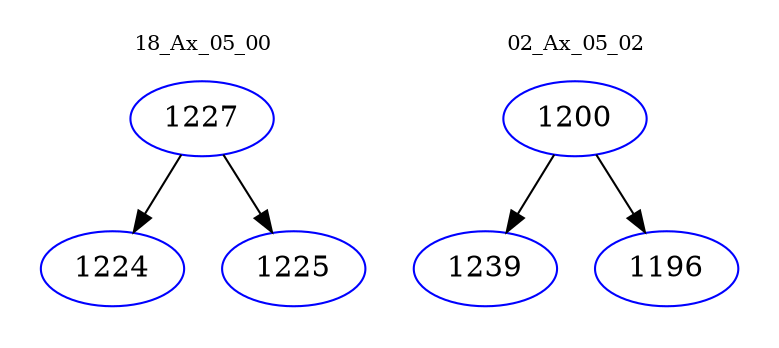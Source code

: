 digraph{
subgraph cluster_0 {
color = white
label = "18_Ax_05_00";
fontsize=10;
T0_1227 [label="1227", color="blue"]
T0_1227 -> T0_1224 [color="black"]
T0_1224 [label="1224", color="blue"]
T0_1227 -> T0_1225 [color="black"]
T0_1225 [label="1225", color="blue"]
}
subgraph cluster_1 {
color = white
label = "02_Ax_05_02";
fontsize=10;
T1_1200 [label="1200", color="blue"]
T1_1200 -> T1_1239 [color="black"]
T1_1239 [label="1239", color="blue"]
T1_1200 -> T1_1196 [color="black"]
T1_1196 [label="1196", color="blue"]
}
}
